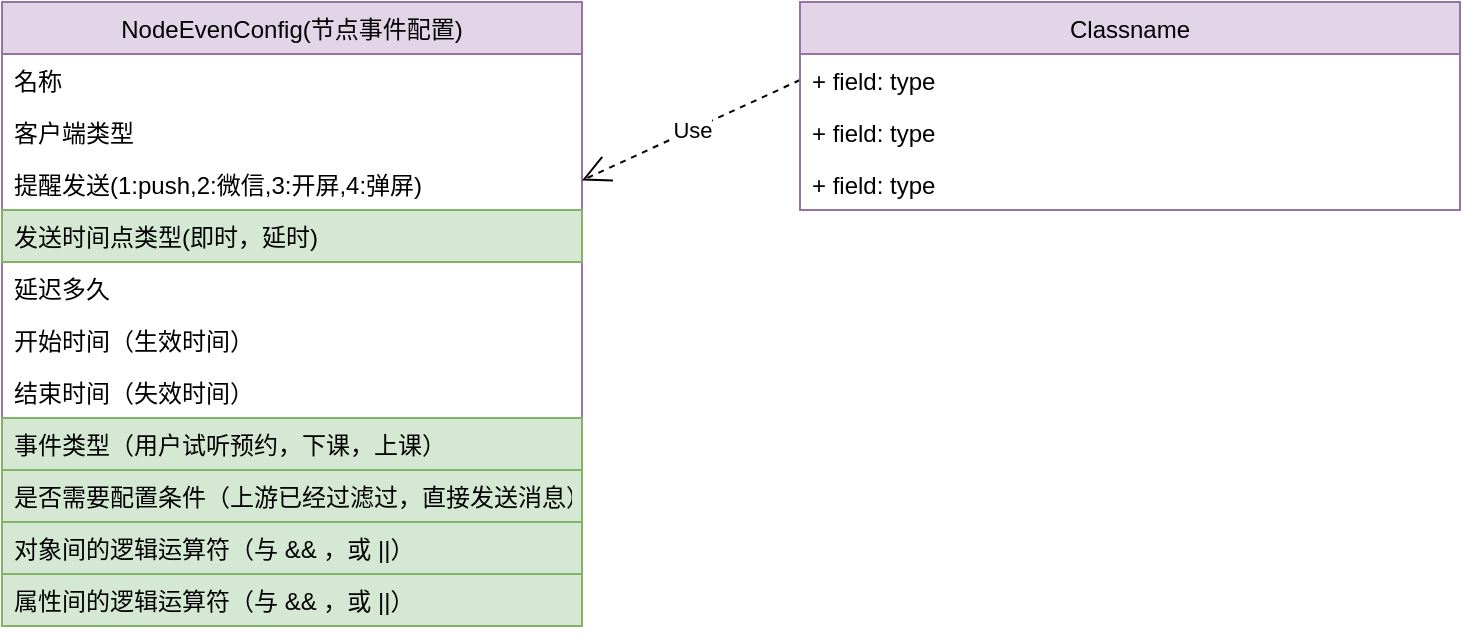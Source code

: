 <mxfile version="13.8.5" type="github">
  <diagram name="Page-1" id="efa7a0a1-bf9b-a30e-e6df-94a7791c09e9">
    <mxGraphModel dx="1038" dy="580" grid="1" gridSize="10" guides="1" tooltips="1" connect="1" arrows="1" fold="1" page="1" pageScale="1" pageWidth="2339" pageHeight="3300" background="#ffffff" math="0" shadow="0">
      <root>
        <mxCell id="0" />
        <mxCell id="1" parent="0" />
        <mxCell id="wr13zBOJDpBY8zEouREP-119" value="NodeEvenConfig(节点事件配置)" style="swimlane;fontStyle=0;childLayout=stackLayout;horizontal=1;startSize=26;fillColor=#e1d5e7;horizontalStack=0;resizeParent=1;resizeParentMax=0;resizeLast=0;collapsible=1;marginBottom=0;strokeColor=#9673a6;" parent="1" vertex="1">
          <mxGeometry x="121" y="80" width="290" height="312" as="geometry">
            <mxRectangle x="121" y="80" width="200" height="26" as="alternateBounds" />
          </mxGeometry>
        </mxCell>
        <mxCell id="wr13zBOJDpBY8zEouREP-120" value="名称" style="text;strokeColor=none;fillColor=none;align=left;verticalAlign=top;spacingLeft=4;spacingRight=4;overflow=hidden;rotatable=0;points=[[0,0.5],[1,0.5]];portConstraint=eastwest;" parent="wr13zBOJDpBY8zEouREP-119" vertex="1">
          <mxGeometry y="26" width="290" height="26" as="geometry" />
        </mxCell>
        <mxCell id="wr13zBOJDpBY8zEouREP-136" value="客户端类型" style="text;strokeColor=none;fillColor=none;align=left;verticalAlign=top;spacingLeft=4;spacingRight=4;overflow=hidden;rotatable=0;points=[[0,0.5],[1,0.5]];portConstraint=eastwest;" parent="wr13zBOJDpBY8zEouREP-119" vertex="1">
          <mxGeometry y="52" width="290" height="26" as="geometry" />
        </mxCell>
        <mxCell id="wr13zBOJDpBY8zEouREP-137" value="提醒发送(1:push,2:微信,3:开屏,4:弹屏)" style="text;strokeColor=none;fillColor=none;align=left;verticalAlign=top;spacingLeft=4;spacingRight=4;overflow=hidden;rotatable=0;points=[[0,0.5],[1,0.5]];portConstraint=eastwest;" parent="wr13zBOJDpBY8zEouREP-119" vertex="1">
          <mxGeometry y="78" width="290" height="26" as="geometry" />
        </mxCell>
        <mxCell id="wr13zBOJDpBY8zEouREP-121" value="发送时间点类型(即时，延时)" style="text;strokeColor=#82b366;fillColor=#d5e8d4;align=left;verticalAlign=top;spacingLeft=4;spacingRight=4;overflow=hidden;rotatable=0;points=[[0,0.5],[1,0.5]];portConstraint=eastwest;" parent="wr13zBOJDpBY8zEouREP-119" vertex="1">
          <mxGeometry y="104" width="290" height="26" as="geometry" />
        </mxCell>
        <mxCell id="wr13zBOJDpBY8zEouREP-141" value="延迟多久" style="text;strokeColor=none;fillColor=none;align=left;verticalAlign=top;spacingLeft=4;spacingRight=4;overflow=hidden;rotatable=0;points=[[0,0.5],[1,0.5]];portConstraint=eastwest;" parent="wr13zBOJDpBY8zEouREP-119" vertex="1">
          <mxGeometry y="130" width="290" height="26" as="geometry" />
        </mxCell>
        <mxCell id="wr13zBOJDpBY8zEouREP-140" value="开始时间（生效时间）" style="text;strokeColor=none;fillColor=none;align=left;verticalAlign=top;spacingLeft=4;spacingRight=4;overflow=hidden;rotatable=0;points=[[0,0.5],[1,0.5]];portConstraint=eastwest;" parent="wr13zBOJDpBY8zEouREP-119" vertex="1">
          <mxGeometry y="156" width="290" height="26" as="geometry" />
        </mxCell>
        <mxCell id="wr13zBOJDpBY8zEouREP-138" value="结束时间（失效时间）" style="text;strokeColor=none;fillColor=none;align=left;verticalAlign=top;spacingLeft=4;spacingRight=4;overflow=hidden;rotatable=0;points=[[0,0.5],[1,0.5]];portConstraint=eastwest;" parent="wr13zBOJDpBY8zEouREP-119" vertex="1">
          <mxGeometry y="182" width="290" height="26" as="geometry" />
        </mxCell>
        <mxCell id="wr13zBOJDpBY8zEouREP-139" value="事件类型（用户试听预约，下课，上课）" style="text;strokeColor=#82b366;fillColor=#d5e8d4;align=left;verticalAlign=top;spacingLeft=4;spacingRight=4;overflow=hidden;rotatable=0;points=[[0,0.5],[1,0.5]];portConstraint=eastwest;" parent="wr13zBOJDpBY8zEouREP-119" vertex="1">
          <mxGeometry y="208" width="290" height="26" as="geometry" />
        </mxCell>
        <mxCell id="wr13zBOJDpBY8zEouREP-143" value="是否需要配置条件（上游已经过滤过，直接发送消息）" style="text;strokeColor=#82b366;fillColor=#d5e8d4;align=left;verticalAlign=top;spacingLeft=4;spacingRight=4;overflow=hidden;rotatable=0;points=[[0,0.5],[1,0.5]];portConstraint=eastwest;" parent="wr13zBOJDpBY8zEouREP-119" vertex="1">
          <mxGeometry y="234" width="290" height="26" as="geometry" />
        </mxCell>
        <mxCell id="wr13zBOJDpBY8zEouREP-122" value="对象间的逻辑运算符（与 &amp;&amp; ，或 ||）" style="text;strokeColor=#82b366;fillColor=#d5e8d4;align=left;verticalAlign=top;spacingLeft=4;spacingRight=4;overflow=hidden;rotatable=0;points=[[0,0.5],[1,0.5]];portConstraint=eastwest;" parent="wr13zBOJDpBY8zEouREP-119" vertex="1">
          <mxGeometry y="260" width="290" height="26" as="geometry" />
        </mxCell>
        <mxCell id="wr13zBOJDpBY8zEouREP-145" value="属性间的逻辑运算符（与 &amp;&amp; ，或 ||）" style="text;strokeColor=#82b366;fillColor=#d5e8d4;align=left;verticalAlign=top;spacingLeft=4;spacingRight=4;overflow=hidden;rotatable=0;points=[[0,0.5],[1,0.5]];portConstraint=eastwest;" parent="wr13zBOJDpBY8zEouREP-119" vertex="1">
          <mxGeometry y="286" width="290" height="26" as="geometry" />
        </mxCell>
        <mxCell id="wr13zBOJDpBY8zEouREP-152" value="Use" style="endArrow=open;endSize=12;dashed=1;html=1;exitX=0;exitY=0.5;exitDx=0;exitDy=0;" parent="1" source="wr13zBOJDpBY8zEouREP-147" target="wr13zBOJDpBY8zEouREP-119" edge="1">
          <mxGeometry width="160" relative="1" as="geometry">
            <mxPoint x="460" y="250" as="sourcePoint" />
            <mxPoint x="480" y="100" as="targetPoint" />
          </mxGeometry>
        </mxCell>
        <mxCell id="wr13zBOJDpBY8zEouREP-146" value="Classname" style="swimlane;fontStyle=0;childLayout=stackLayout;horizontal=1;startSize=26;fillColor=#e1d5e7;horizontalStack=0;resizeParent=1;resizeParentMax=0;resizeLast=0;collapsible=1;marginBottom=0;strokeColor=#9673a6;" parent="1" vertex="1">
          <mxGeometry x="520" y="80" width="330" height="104" as="geometry">
            <mxRectangle x="520" y="80" width="90" height="26" as="alternateBounds" />
          </mxGeometry>
        </mxCell>
        <mxCell id="wr13zBOJDpBY8zEouREP-147" value="+ field: type" style="text;strokeColor=none;fillColor=none;align=left;verticalAlign=top;spacingLeft=4;spacingRight=4;overflow=hidden;rotatable=0;points=[[0,0.5],[1,0.5]];portConstraint=eastwest;" parent="wr13zBOJDpBY8zEouREP-146" vertex="1">
          <mxGeometry y="26" width="330" height="26" as="geometry" />
        </mxCell>
        <mxCell id="wr13zBOJDpBY8zEouREP-148" value="+ field: type" style="text;strokeColor=none;fillColor=none;align=left;verticalAlign=top;spacingLeft=4;spacingRight=4;overflow=hidden;rotatable=0;points=[[0,0.5],[1,0.5]];portConstraint=eastwest;" parent="wr13zBOJDpBY8zEouREP-146" vertex="1">
          <mxGeometry y="52" width="330" height="26" as="geometry" />
        </mxCell>
        <mxCell id="wr13zBOJDpBY8zEouREP-149" value="+ field: type" style="text;strokeColor=none;fillColor=none;align=left;verticalAlign=top;spacingLeft=4;spacingRight=4;overflow=hidden;rotatable=0;points=[[0,0.5],[1,0.5]];portConstraint=eastwest;" parent="wr13zBOJDpBY8zEouREP-146" vertex="1">
          <mxGeometry y="78" width="330" height="26" as="geometry" />
        </mxCell>
      </root>
    </mxGraphModel>
  </diagram>
</mxfile>
